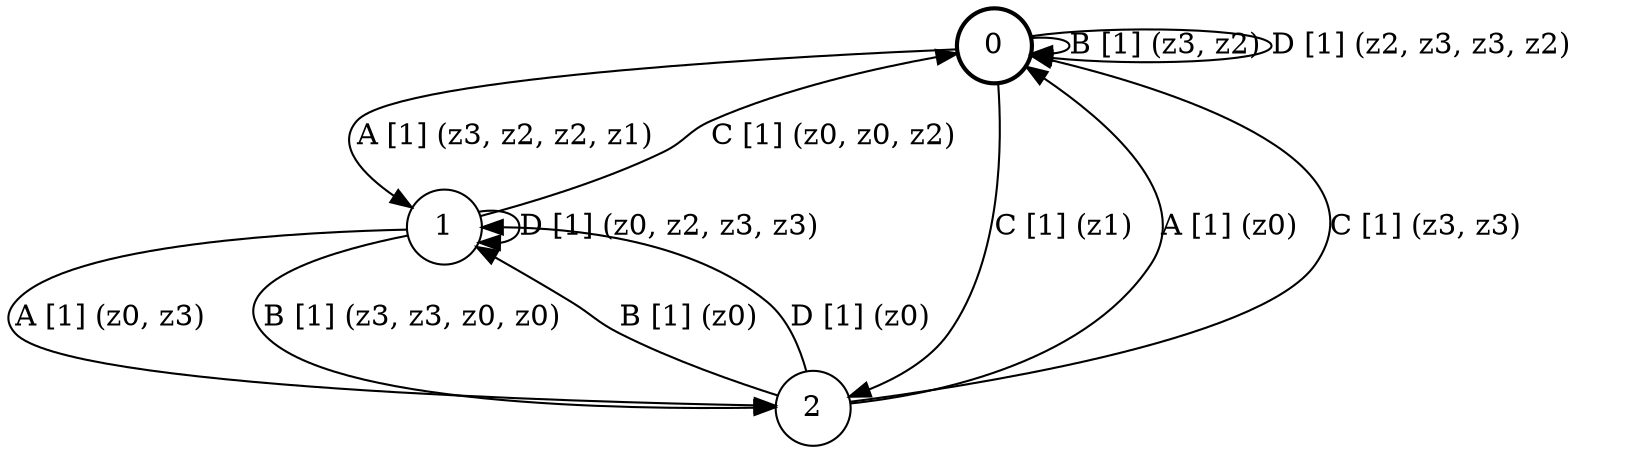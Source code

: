 # generated file, don't try to modify
# command: dot -Tpng <filename> > tree.png
digraph Automaton {
    node [shape = circle];
    0 [style = "bold"];
    0 -> 1 [label = "A [1] (z3, z2, z2, z1) "];
    0 -> 0 [label = "B [1] (z3, z2) "];
    0 -> 2 [label = "C [1] (z1) "];
    0 -> 0 [label = "D [1] (z2, z3, z3, z2) "];
    1 -> 2 [label = "A [1] (z0, z3) "];
    1 -> 2 [label = "B [1] (z3, z3, z0, z0) "];
    1 -> 0 [label = "C [1] (z0, z0, z2) "];
    1 -> 1 [label = "D [1] (z0, z2, z3, z3) "];
    2 -> 0 [label = "A [1] (z0) "];
    2 -> 1 [label = "B [1] (z0) "];
    2 -> 0 [label = "C [1] (z3, z3) "];
    2 -> 1 [label = "D [1] (z0) "];
}
